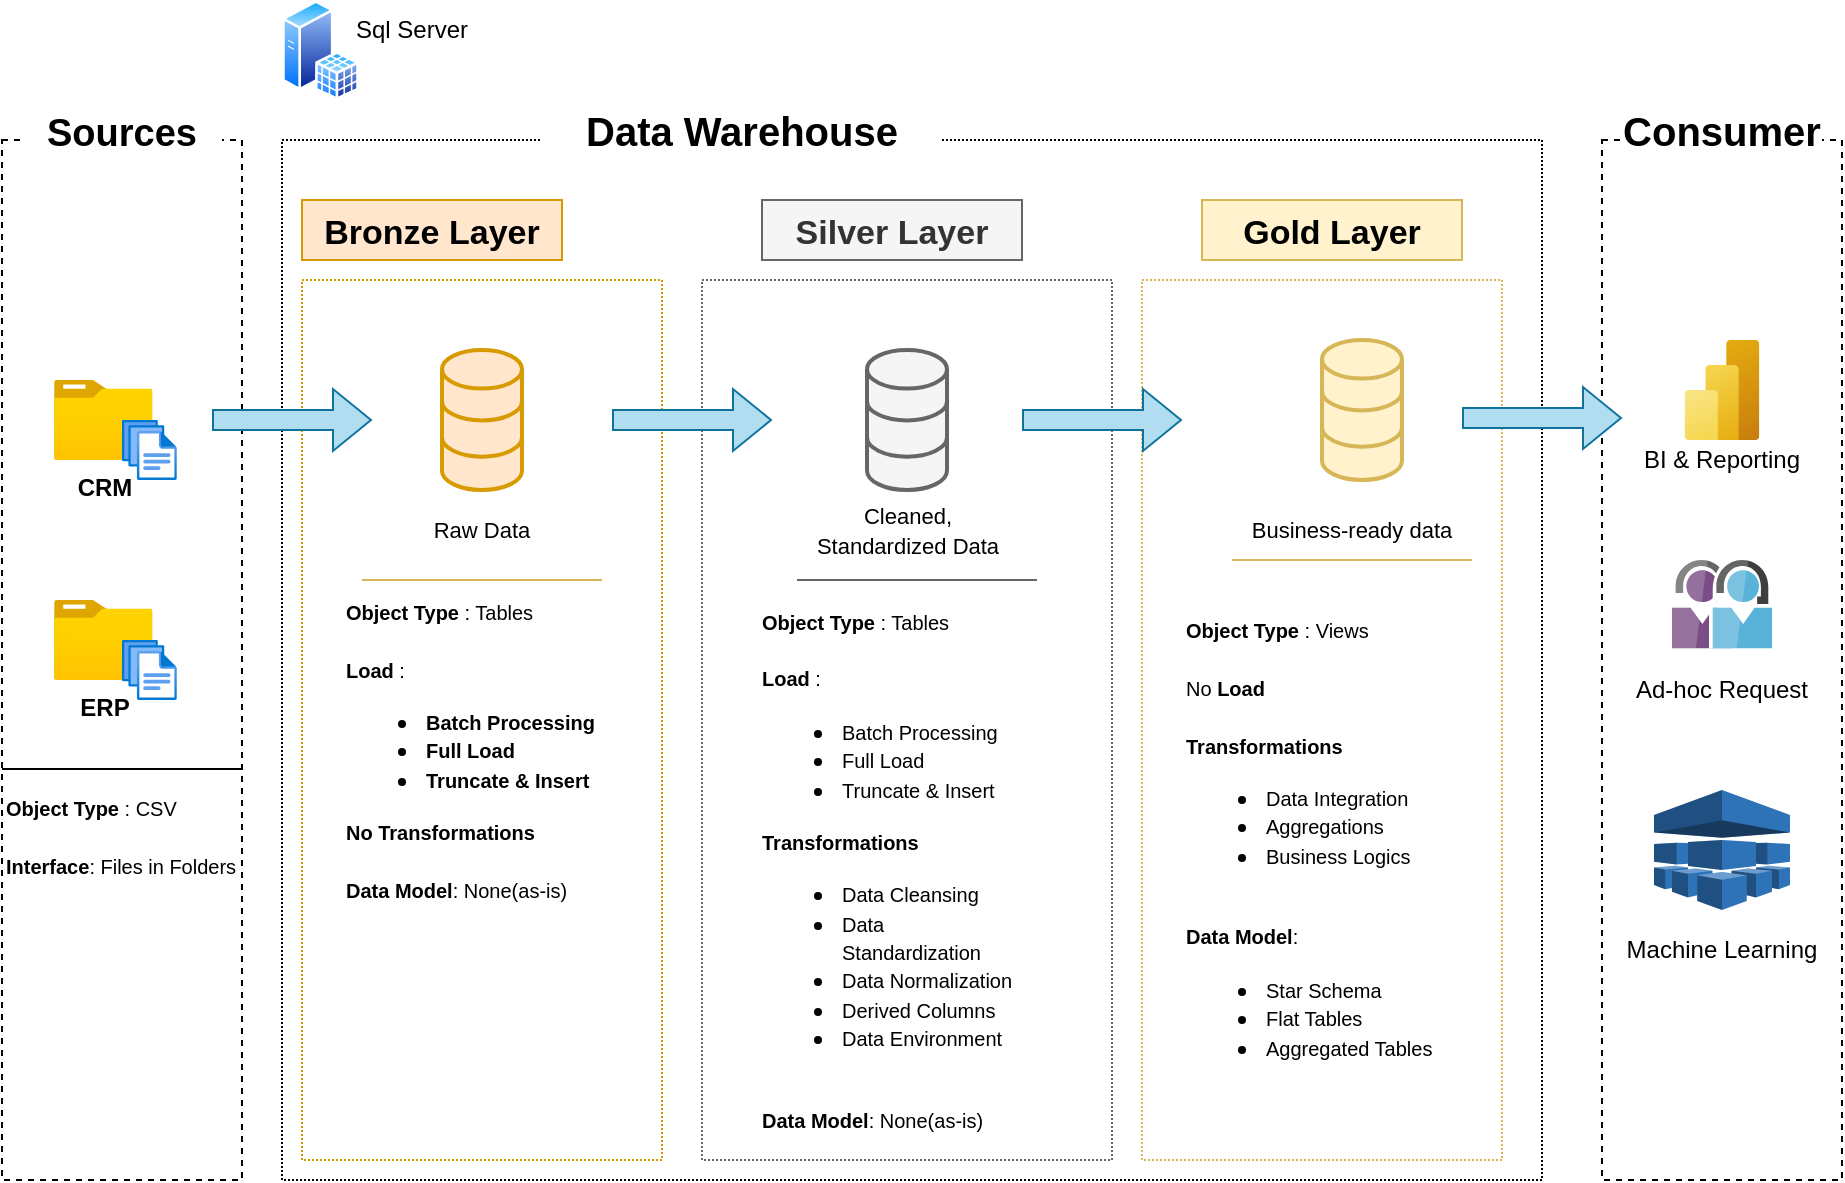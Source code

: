 <mxfile version="28.1.2">
  <diagram name="Page-1" id="0YlvBD_8Mlfgf9w6glgk">
    <mxGraphModel dx="1042" dy="626" grid="1" gridSize="10" guides="1" tooltips="1" connect="1" arrows="1" fold="1" page="1" pageScale="1" pageWidth="3300" pageHeight="4681" math="0" shadow="0">
      <root>
        <mxCell id="0" />
        <mxCell id="1" parent="0" />
        <mxCell id="gWBmSnADRA5YKSVyZzuf-1" value="" style="rounded=0;whiteSpace=wrap;html=1;fillColor=default;fillStyle=dots;dashed=1;" vertex="1" parent="1">
          <mxGeometry x="60" y="90" width="120" height="520" as="geometry" />
        </mxCell>
        <mxCell id="gWBmSnADRA5YKSVyZzuf-2" value="&lt;font style=&quot;font-size: 19px;&quot;&gt;&lt;b style=&quot;&quot;&gt;Sources&lt;/b&gt;&lt;/font&gt;" style="rounded=0;whiteSpace=wrap;html=1;fontSize=24;strokeColor=none;" vertex="1" parent="1">
          <mxGeometry x="70" y="70" width="100" height="30" as="geometry" />
        </mxCell>
        <mxCell id="gWBmSnADRA5YKSVyZzuf-3" value="" style="rounded=0;whiteSpace=wrap;html=1;fillColor=default;fillStyle=dots;dashed=1;dashPattern=1 1;" vertex="1" parent="1">
          <mxGeometry x="200" y="90" width="630" height="520" as="geometry" />
        </mxCell>
        <mxCell id="gWBmSnADRA5YKSVyZzuf-6" value="&lt;b&gt;&lt;font style=&quot;font-size: 20px;&quot;&gt;Data Warehouse&lt;/font&gt;&lt;/b&gt;" style="rounded=0;whiteSpace=wrap;html=1;fontSize=24;strokeColor=none;" vertex="1" parent="1">
          <mxGeometry x="330" y="70" width="200" height="30" as="geometry" />
        </mxCell>
        <mxCell id="gWBmSnADRA5YKSVyZzuf-7" value="" style="rounded=0;whiteSpace=wrap;html=1;fillColor=default;fillStyle=dots;dashed=1;" vertex="1" parent="1">
          <mxGeometry x="860" y="90" width="120" height="520" as="geometry" />
        </mxCell>
        <mxCell id="gWBmSnADRA5YKSVyZzuf-8" value="&lt;b&gt;&lt;font style=&quot;font-size: 20px;&quot;&gt;Consumer&lt;/font&gt;&lt;/b&gt;" style="rounded=0;whiteSpace=wrap;html=1;fontSize=24;strokeColor=none;" vertex="1" parent="1">
          <mxGeometry x="870" y="70" width="100" height="30" as="geometry" />
        </mxCell>
        <mxCell id="gWBmSnADRA5YKSVyZzuf-9" value="&lt;font style=&quot;font-size: 17px;&quot;&gt;Bronze Layer&lt;/font&gt;" style="rounded=0;whiteSpace=wrap;html=1;fillColor=#ffe6cc;strokeColor=#d79b00;fontSize=20;fontStyle=1" vertex="1" parent="1">
          <mxGeometry x="210" y="120" width="130" height="30" as="geometry" />
        </mxCell>
        <mxCell id="gWBmSnADRA5YKSVyZzuf-10" value="&lt;div&gt;&lt;br&gt;&lt;/div&gt;&lt;div&gt;&lt;br&gt;&lt;/div&gt;" style="rounded=0;whiteSpace=wrap;html=1;fillColor=none;strokeColor=#d79b00;fontSize=20;fontColor=default;dashed=1;dashPattern=1 1;" vertex="1" parent="1">
          <mxGeometry x="210" y="160" width="180" height="440" as="geometry" />
        </mxCell>
        <mxCell id="gWBmSnADRA5YKSVyZzuf-11" value="&lt;font style=&quot;font-size: 17px;&quot;&gt;Silver Layer&lt;/font&gt;" style="rounded=0;whiteSpace=wrap;html=1;fillColor=#f5f5f5;strokeColor=#666666;fontSize=20;fontColor=#333333;fontStyle=1" vertex="1" parent="1">
          <mxGeometry x="440" y="120" width="130" height="30" as="geometry" />
        </mxCell>
        <mxCell id="gWBmSnADRA5YKSVyZzuf-12" value="&lt;font style=&quot;font-size: 17px;&quot;&gt;Gold Layer&lt;/font&gt;" style="rounded=0;whiteSpace=wrap;html=1;fillColor=#fff2cc;strokeColor=#d6b656;fontSize=20;fontStyle=1" vertex="1" parent="1">
          <mxGeometry x="660" y="120" width="130" height="30" as="geometry" />
        </mxCell>
        <mxCell id="gWBmSnADRA5YKSVyZzuf-13" value="" style="rounded=0;whiteSpace=wrap;html=1;fillColor=none;strokeColor=#666666;fontSize=20;fontColor=#333333;dashed=1;dashPattern=1 1;" vertex="1" parent="1">
          <mxGeometry x="410" y="160" width="205" height="440" as="geometry" />
        </mxCell>
        <mxCell id="gWBmSnADRA5YKSVyZzuf-14" value="" style="rounded=0;whiteSpace=wrap;html=1;fillColor=none;strokeColor=#d6b656;fontSize=20;dashed=1;dashPattern=1 1;" vertex="1" parent="1">
          <mxGeometry x="630" y="160" width="180" height="440" as="geometry" />
        </mxCell>
        <mxCell id="gWBmSnADRA5YKSVyZzuf-15" value="&lt;b&gt;CRM&lt;/b&gt;" style="image;aspect=fixed;html=1;points=[];align=center;fontSize=12;image=img/lib/azure2/general/Folder_Blank.svg;" vertex="1" parent="1">
          <mxGeometry x="86" y="210" width="49.29" height="40" as="geometry" />
        </mxCell>
        <mxCell id="gWBmSnADRA5YKSVyZzuf-16" value="" style="image;aspect=fixed;html=1;points=[];align=center;fontSize=12;image=img/lib/azure2/general/Files.svg;" vertex="1" parent="1">
          <mxGeometry x="120" y="230" width="27.43" height="30" as="geometry" />
        </mxCell>
        <mxCell id="gWBmSnADRA5YKSVyZzuf-17" value="&lt;b&gt;ERP&lt;/b&gt;" style="image;aspect=fixed;html=1;points=[];align=center;fontSize=12;image=img/lib/azure2/general/Folder_Blank.svg;" vertex="1" parent="1">
          <mxGeometry x="86" y="320" width="49.29" height="40" as="geometry" />
        </mxCell>
        <mxCell id="gWBmSnADRA5YKSVyZzuf-18" value="" style="image;aspect=fixed;html=1;points=[];align=center;fontSize=12;image=img/lib/azure2/general/Files.svg;" vertex="1" parent="1">
          <mxGeometry x="120" y="340" width="27.43" height="30" as="geometry" />
        </mxCell>
        <mxCell id="gWBmSnADRA5YKSVyZzuf-22" value="" style="endArrow=none;html=1;rounded=0;" edge="1" parent="1">
          <mxGeometry width="50" height="50" relative="1" as="geometry">
            <mxPoint x="60" y="404.5" as="sourcePoint" />
            <mxPoint x="180" y="404.5" as="targetPoint" />
          </mxGeometry>
        </mxCell>
        <mxCell id="gWBmSnADRA5YKSVyZzuf-23" value="&lt;font style=&quot;font-size: 10px;&quot;&gt;&lt;b&gt;Object Type&lt;/b&gt; : CSV&lt;/font&gt;&lt;div&gt;&lt;span style=&quot;font-size: 10px;&quot;&gt;&lt;br&gt;&lt;/span&gt;&lt;div&gt;&lt;span style=&quot;font-size: 10px;&quot;&gt;&lt;b&gt;Interface&lt;/b&gt;: Files in Folders&lt;br&gt;&lt;/span&gt;&lt;div&gt;&lt;br&gt;&lt;/div&gt;&lt;/div&gt;&lt;/div&gt;" style="text;html=1;align=left;verticalAlign=middle;whiteSpace=wrap;rounded=0;" vertex="1" parent="1">
          <mxGeometry x="60" y="430" width="130" height="30" as="geometry" />
        </mxCell>
        <mxCell id="gWBmSnADRA5YKSVyZzuf-25" value="" style="html=1;verticalLabelPosition=bottom;align=center;labelBackgroundColor=#ffffff;verticalAlign=top;strokeWidth=2;strokeColor=#d79b00;shadow=0;dashed=0;shape=mxgraph.ios7.icons.data;fillColor=#ffe6cc;" vertex="1" parent="1">
          <mxGeometry x="280" y="195" width="40" height="70" as="geometry" />
        </mxCell>
        <mxCell id="gWBmSnADRA5YKSVyZzuf-26" value="" style="html=1;verticalLabelPosition=bottom;align=center;labelBackgroundColor=#ffffff;verticalAlign=top;strokeWidth=2;strokeColor=#d6b656;shadow=0;dashed=0;shape=mxgraph.ios7.icons.data;fillColor=#fff2cc;" vertex="1" parent="1">
          <mxGeometry x="720" y="190" width="40" height="70" as="geometry" />
        </mxCell>
        <mxCell id="gWBmSnADRA5YKSVyZzuf-27" value="" style="html=1;verticalLabelPosition=bottom;align=center;labelBackgroundColor=#ffffff;verticalAlign=top;strokeWidth=2;strokeColor=#666666;shadow=0;dashed=0;shape=mxgraph.ios7.icons.data;fillColor=#f5f5f5;fontColor=#333333;" vertex="1" parent="1">
          <mxGeometry x="492.5" y="195" width="40" height="70" as="geometry" />
        </mxCell>
        <mxCell id="gWBmSnADRA5YKSVyZzuf-28" value="" style="shape=flexArrow;endArrow=classic;html=1;rounded=0;fillColor=#b1ddf0;strokeColor=#10739e;" edge="1" parent="1">
          <mxGeometry width="50" height="50" relative="1" as="geometry">
            <mxPoint x="165" y="230" as="sourcePoint" />
            <mxPoint x="245" y="230" as="targetPoint" />
          </mxGeometry>
        </mxCell>
        <mxCell id="gWBmSnADRA5YKSVyZzuf-29" value="" style="shape=flexArrow;endArrow=classic;html=1;rounded=0;fillColor=#b1ddf0;strokeColor=#10739e;" edge="1" parent="1">
          <mxGeometry width="50" height="50" relative="1" as="geometry">
            <mxPoint x="570" y="230" as="sourcePoint" />
            <mxPoint x="650" y="230" as="targetPoint" />
          </mxGeometry>
        </mxCell>
        <mxCell id="gWBmSnADRA5YKSVyZzuf-30" value="" style="shape=flexArrow;endArrow=classic;html=1;rounded=0;fillColor=#b1ddf0;strokeColor=#10739e;" edge="1" parent="1">
          <mxGeometry width="50" height="50" relative="1" as="geometry">
            <mxPoint x="365" y="230" as="sourcePoint" />
            <mxPoint x="445" y="230" as="targetPoint" />
          </mxGeometry>
        </mxCell>
        <mxCell id="gWBmSnADRA5YKSVyZzuf-31" value="" style="shape=flexArrow;endArrow=classic;html=1;rounded=0;fillColor=#b1ddf0;strokeColor=#10739e;" edge="1" parent="1">
          <mxGeometry width="50" height="50" relative="1" as="geometry">
            <mxPoint x="790" y="229" as="sourcePoint" />
            <mxPoint x="870" y="229" as="targetPoint" />
          </mxGeometry>
        </mxCell>
        <mxCell id="gWBmSnADRA5YKSVyZzuf-32" value="&lt;font style=&quot;font-size: 11px;&quot;&gt;Raw Data&lt;/font&gt;" style="text;html=1;align=center;verticalAlign=middle;whiteSpace=wrap;rounded=0;" vertex="1" parent="1">
          <mxGeometry x="270" y="270" width="60" height="30" as="geometry" />
        </mxCell>
        <mxCell id="gWBmSnADRA5YKSVyZzuf-33" value="&lt;font style=&quot;font-size: 11px;&quot;&gt;Cleaned, Standardized Data&lt;/font&gt;" style="text;html=1;align=center;verticalAlign=middle;whiteSpace=wrap;rounded=0;" vertex="1" parent="1">
          <mxGeometry x="457.5" y="270" width="110" height="30" as="geometry" />
        </mxCell>
        <mxCell id="gWBmSnADRA5YKSVyZzuf-34" value="&lt;font style=&quot;font-size: 11px;&quot;&gt;Business-ready data&lt;/font&gt;" style="text;html=1;align=center;verticalAlign=middle;whiteSpace=wrap;rounded=0;" vertex="1" parent="1">
          <mxGeometry x="680" y="270" width="110" height="30" as="geometry" />
        </mxCell>
        <mxCell id="gWBmSnADRA5YKSVyZzuf-35" value="&lt;font style=&quot;font-size: 10px;&quot;&gt;&lt;b&gt;Object Type&lt;/b&gt; : Tables&lt;/font&gt;&lt;div&gt;&lt;div&gt;&lt;span style=&quot;font-size: 10px;&quot;&gt;&lt;br&gt;&lt;/span&gt;&lt;/div&gt;&lt;div&gt;&lt;span style=&quot;font-size: 10px;&quot;&gt;&lt;b&gt;Load&lt;/b&gt;&amp;nbsp;:&lt;/span&gt;&lt;/div&gt;&lt;div&gt;&lt;ul&gt;&lt;li&gt;&lt;span style=&quot;font-size: 10px;&quot;&gt;&lt;b&gt;Batch Processing&lt;/b&gt;&lt;/span&gt;&lt;/li&gt;&lt;li&gt;&lt;span style=&quot;font-size: 10px;&quot;&gt;&lt;b&gt;Full Load&lt;/b&gt;&lt;/span&gt;&lt;/li&gt;&lt;li&gt;&lt;span style=&quot;font-size: 10px;&quot;&gt;&lt;b&gt;Truncate &amp;amp; Insert&lt;/b&gt;&lt;/span&gt;&lt;/li&gt;&lt;/ul&gt;&lt;div&gt;&lt;font style=&quot;font-size: 10px;&quot;&gt;&lt;b&gt;No Transformations&lt;/b&gt;&lt;/font&gt;&lt;/div&gt;&lt;/div&gt;&lt;/div&gt;&lt;div&gt;&lt;font style=&quot;font-size: 10px;&quot;&gt;&lt;b&gt;&lt;br&gt;&lt;/b&gt;&lt;/font&gt;&lt;/div&gt;&lt;div&gt;&lt;font style=&quot;font-size: 10px;&quot;&gt;&lt;b&gt;Data Model&lt;/b&gt;: None(as-is)&lt;/font&gt;&lt;/div&gt;" style="text;html=1;align=left;verticalAlign=middle;whiteSpace=wrap;rounded=0;" vertex="1" parent="1">
          <mxGeometry x="230" y="380" width="130" height="30" as="geometry" />
        </mxCell>
        <mxCell id="gWBmSnADRA5YKSVyZzuf-36" value="" style="endArrow=none;html=1;rounded=0;fillColor=#fff2cc;strokeColor=#d6b656;" edge="1" parent="1">
          <mxGeometry width="50" height="50" relative="1" as="geometry">
            <mxPoint x="240" y="310" as="sourcePoint" />
            <mxPoint x="360" y="310" as="targetPoint" />
          </mxGeometry>
        </mxCell>
        <mxCell id="gWBmSnADRA5YKSVyZzuf-37" value="" style="endArrow=none;html=1;rounded=0;fillColor=#f5f5f5;strokeColor=#666666;" edge="1" parent="1">
          <mxGeometry width="50" height="50" relative="1" as="geometry">
            <mxPoint x="457.5" y="310" as="sourcePoint" />
            <mxPoint x="577.5" y="310" as="targetPoint" />
          </mxGeometry>
        </mxCell>
        <mxCell id="gWBmSnADRA5YKSVyZzuf-38" value="" style="endArrow=none;html=1;rounded=0;fillColor=#fff2cc;strokeColor=#d6b656;" edge="1" parent="1">
          <mxGeometry width="50" height="50" relative="1" as="geometry">
            <mxPoint x="675" y="300" as="sourcePoint" />
            <mxPoint x="795" y="300" as="targetPoint" />
          </mxGeometry>
        </mxCell>
        <mxCell id="gWBmSnADRA5YKSVyZzuf-40" value="&lt;font style=&quot;font-size: 10px;&quot;&gt;&lt;b&gt;Object Type&lt;/b&gt; : Tables&lt;/font&gt;&lt;div&gt;&lt;div&gt;&lt;span style=&quot;font-size: 10px;&quot;&gt;&lt;br&gt;&lt;/span&gt;&lt;/div&gt;&lt;div&gt;&lt;span style=&quot;font-size: 10px;&quot;&gt;&lt;b&gt;Load&lt;/b&gt;&amp;nbsp;:&lt;/span&gt;&lt;/div&gt;&lt;div&gt;&lt;ul&gt;&lt;li&gt;&lt;span style=&quot;font-size: 10px;&quot;&gt;Batch Processing&lt;/span&gt;&lt;/li&gt;&lt;li&gt;&lt;span style=&quot;font-size: 10px;&quot;&gt;Full Load&lt;/span&gt;&lt;/li&gt;&lt;li&gt;&lt;span style=&quot;font-size: 10px;&quot;&gt;Truncate &amp;amp; Insert&lt;/span&gt;&lt;/li&gt;&lt;/ul&gt;&lt;div&gt;&lt;font style=&quot;font-size: 10px;&quot;&gt;&lt;b&gt;Transformations&lt;/b&gt;&lt;/font&gt;&lt;/div&gt;&lt;/div&gt;&lt;/div&gt;&lt;div&gt;&lt;ul&gt;&lt;li&gt;&lt;font style=&quot;font-size: 10px;&quot;&gt;Data Cleansing&lt;/font&gt;&lt;/li&gt;&lt;li&gt;&lt;font style=&quot;font-size: 10px;&quot;&gt;Data Standardization&lt;/font&gt;&lt;/li&gt;&lt;li&gt;&lt;font style=&quot;font-size: 10px;&quot;&gt;Data Normalization&lt;/font&gt;&lt;/li&gt;&lt;li&gt;&lt;font style=&quot;font-size: 10px;&quot;&gt;Derived Columns&lt;/font&gt;&lt;/li&gt;&lt;li&gt;&lt;font style=&quot;font-size: 10px;&quot;&gt;Data Environment&lt;/font&gt;&lt;/li&gt;&lt;/ul&gt;&lt;/div&gt;&lt;div&gt;&lt;font style=&quot;font-size: 10px;&quot;&gt;&lt;b&gt;&lt;br&gt;&lt;/b&gt;&lt;/font&gt;&lt;/div&gt;&lt;div&gt;&lt;font style=&quot;font-size: 10px;&quot;&gt;&lt;b&gt;Data Model&lt;/b&gt;: None(as-is)&lt;/font&gt;&lt;/div&gt;" style="text;html=1;align=left;verticalAlign=middle;whiteSpace=wrap;rounded=0;" vertex="1" parent="1">
          <mxGeometry x="437.5" y="440" width="130" height="30" as="geometry" />
        </mxCell>
        <mxCell id="gWBmSnADRA5YKSVyZzuf-43" value="&lt;font style=&quot;font-size: 10px;&quot;&gt;&lt;b&gt;Object Type&lt;/b&gt; : Views&lt;/font&gt;&lt;div&gt;&lt;div&gt;&lt;span style=&quot;font-size: 10px;&quot;&gt;&lt;br&gt;&lt;/span&gt;&lt;/div&gt;&lt;div&gt;&lt;span style=&quot;font-size: 10px;&quot;&gt;No&lt;b&gt; Load&lt;/b&gt;&amp;nbsp;&lt;/span&gt;&lt;/div&gt;&lt;div&gt;&lt;span style=&quot;font-size: 10px;&quot;&gt;&lt;br&gt;&lt;/span&gt;&lt;/div&gt;&lt;div&gt;&lt;div&gt;&lt;font style=&quot;font-size: 10px;&quot;&gt;&lt;b&gt;Transformations&lt;/b&gt;&lt;/font&gt;&lt;/div&gt;&lt;/div&gt;&lt;/div&gt;&lt;div&gt;&lt;ul&gt;&lt;li&gt;&lt;font style=&quot;font-size: 10px;&quot;&gt;Data Integration&lt;/font&gt;&lt;/li&gt;&lt;li&gt;&lt;span style=&quot;font-size: 10px;&quot;&gt;Aggregations&lt;/span&gt;&lt;/li&gt;&lt;li&gt;&lt;span style=&quot;font-size: 10px;&quot;&gt;Business Logics&lt;/span&gt;&lt;/li&gt;&lt;/ul&gt;&lt;/div&gt;&lt;div&gt;&lt;font style=&quot;font-size: 10px;&quot;&gt;&lt;b&gt;&lt;br&gt;&lt;/b&gt;&lt;/font&gt;&lt;/div&gt;&lt;div&gt;&lt;font style=&quot;font-size: 10px;&quot;&gt;&lt;b&gt;Data Model&lt;/b&gt;:&amp;nbsp;&lt;/font&gt;&lt;/div&gt;&lt;div&gt;&lt;ul&gt;&lt;li&gt;&lt;font style=&quot;font-size: 10px;&quot;&gt;Star Schema&lt;/font&gt;&lt;/li&gt;&lt;li&gt;&lt;font style=&quot;font-size: 10px;&quot;&gt;Flat Tables&lt;/font&gt;&lt;/li&gt;&lt;li&gt;&lt;font style=&quot;font-size: 10px;&quot;&gt;Aggregated Tables&lt;/font&gt;&lt;/li&gt;&lt;/ul&gt;&lt;/div&gt;" style="text;html=1;align=left;verticalAlign=middle;whiteSpace=wrap;rounded=0;" vertex="1" parent="1">
          <mxGeometry x="650" y="430" width="130" height="30" as="geometry" />
        </mxCell>
        <mxCell id="gWBmSnADRA5YKSVyZzuf-45" value="" style="image;aspect=fixed;html=1;points=[];align=center;fontSize=12;image=img/lib/azure2/analytics/Power_BI_Embedded.svg;" vertex="1" parent="1">
          <mxGeometry x="901.25" y="190" width="37.5" height="50" as="geometry" />
        </mxCell>
        <mxCell id="gWBmSnADRA5YKSVyZzuf-46" value="" style="outlineConnect=0;dashed=0;verticalLabelPosition=bottom;verticalAlign=top;align=center;html=1;shape=mxgraph.aws3.machine_learning;fillColor=#2E73B8;gradientColor=none;" vertex="1" parent="1">
          <mxGeometry x="886" y="415" width="68" height="60" as="geometry" />
        </mxCell>
        <mxCell id="gWBmSnADRA5YKSVyZzuf-47" value="" style="image;sketch=0;aspect=fixed;html=1;points=[];align=center;fontSize=12;image=img/lib/mscae/Support_Requests.svg;" vertex="1" parent="1">
          <mxGeometry x="895" y="300" width="50" height="46" as="geometry" />
        </mxCell>
        <mxCell id="gWBmSnADRA5YKSVyZzuf-48" value="BI &amp;amp; Reporting" style="text;html=1;align=center;verticalAlign=middle;whiteSpace=wrap;rounded=0;" vertex="1" parent="1">
          <mxGeometry x="870" y="235" width="100" height="30" as="geometry" />
        </mxCell>
        <mxCell id="gWBmSnADRA5YKSVyZzuf-49" value="Ad-hoc Request" style="text;html=1;align=center;verticalAlign=middle;whiteSpace=wrap;rounded=0;" vertex="1" parent="1">
          <mxGeometry x="870" y="350" width="100" height="30" as="geometry" />
        </mxCell>
        <mxCell id="gWBmSnADRA5YKSVyZzuf-50" value="Machine Learning" style="text;html=1;align=center;verticalAlign=middle;whiteSpace=wrap;rounded=0;" vertex="1" parent="1">
          <mxGeometry x="870" y="480" width="100" height="30" as="geometry" />
        </mxCell>
        <mxCell id="gWBmSnADRA5YKSVyZzuf-52" value="" style="image;aspect=fixed;perimeter=ellipsePerimeter;html=1;align=center;shadow=0;dashed=0;spacingTop=3;image=img/lib/active_directory/sql_server.svg;" vertex="1" parent="1">
          <mxGeometry x="200" y="20" width="38.5" height="50" as="geometry" />
        </mxCell>
        <mxCell id="gWBmSnADRA5YKSVyZzuf-53" value="&lt;span&gt;Sql Server&lt;/span&gt;" style="text;html=1;align=center;verticalAlign=middle;whiteSpace=wrap;rounded=0;fontStyle=0" vertex="1" parent="1">
          <mxGeometry x="220" y="20" width="90" height="30" as="geometry" />
        </mxCell>
      </root>
    </mxGraphModel>
  </diagram>
</mxfile>
